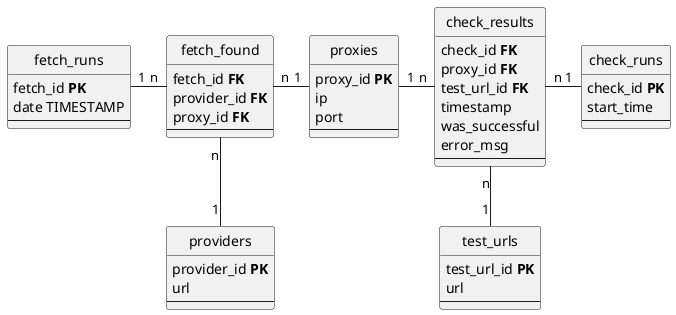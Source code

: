 @startuml

hide circle

entity proxies {
  proxy_id **PK**
  ip
  port
  --
}

entity providers {
  provider_id **PK**
  url
  --
}

entity fetch_runs {
  fetch_id **PK**
  date TIMESTAMP
  --
}

entity fetch_found {
  fetch_id **FK**
  provider_id **FK**
  proxy_id **FK**
  --
}

fetch_runs "1" - "n" fetch_found
fetch_found "n" -- "1" providers
fetch_found "n" - "1" proxies

entity test_urls {
  test_url_id **PK**
  url
  --
}

entity check_runs {
  check_id **PK**
  start_time
  --
}

entity check_results {
  check_id **FK**
  proxy_id **FK**
  test_url_id **FK**
  timestamp
  was_successful
  error_msg
  --
}

check_results "n" - "1" check_runs
proxies "1" - "n" check_results
check_results "n" -- "1" test_urls

@enduml

